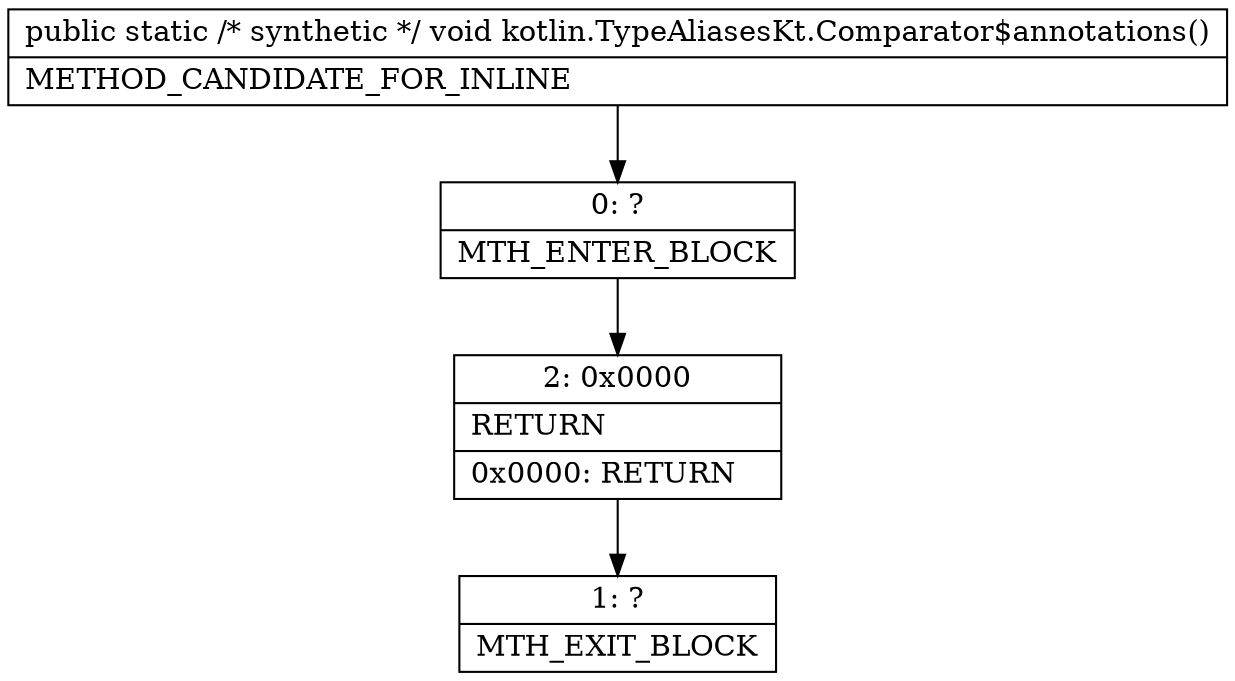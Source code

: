 digraph "CFG forkotlin.TypeAliasesKt.Comparator$annotations()V" {
Node_0 [shape=record,label="{0\:\ ?|MTH_ENTER_BLOCK\l}"];
Node_2 [shape=record,label="{2\:\ 0x0000|RETURN\l|0x0000: RETURN   \l}"];
Node_1 [shape=record,label="{1\:\ ?|MTH_EXIT_BLOCK\l}"];
MethodNode[shape=record,label="{public static \/* synthetic *\/ void kotlin.TypeAliasesKt.Comparator$annotations()  | METHOD_CANDIDATE_FOR_INLINE\l}"];
MethodNode -> Node_0;Node_0 -> Node_2;
Node_2 -> Node_1;
}

